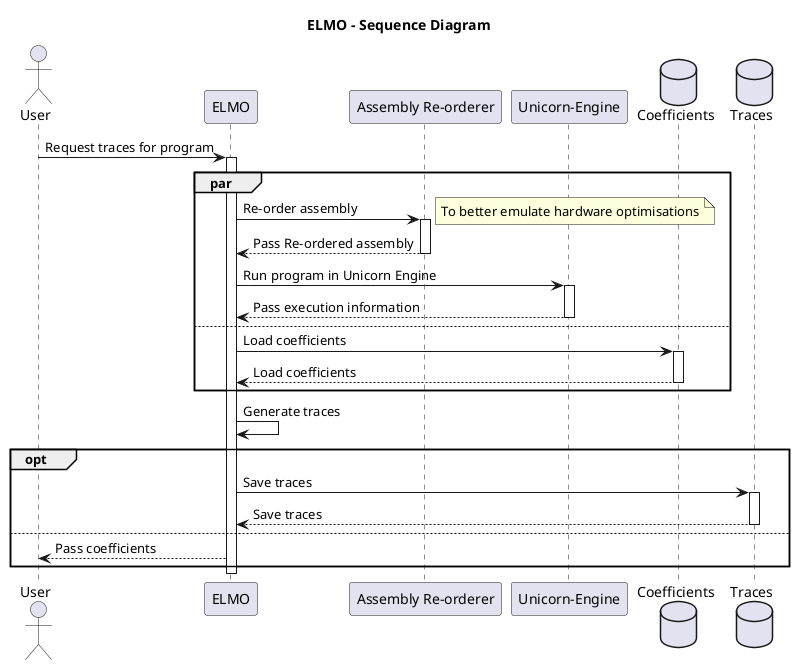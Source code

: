 @startuml

title "ELMO - Sequence Diagram"

actor User

User -> ELMO : Request traces for program
activate ELMO

par
    ELMO -> "Assembly Re-orderer" : Re-order assembly
    note right: To better emulate hardware optimisations
    activate "Assembly Re-orderer"
    ELMO <-- "Assembly Re-orderer" : Pass Re-ordered assembly
    deactivate "Assembly Re-orderer"

    ELMO -> "Unicorn-Engine" : Run program in Unicorn Engine
    activate "Unicorn-Engine"
    ELMO <-- "Unicorn-Engine" : Pass execution information
    deactivate "Unicorn-Engine"
else
    database "Coefficients" as Coefficients
    database "Traces" as Traces

    ELMO -> Coefficients : Load coefficients
    activate Coefficients
    ELMO <-- Coefficients : Load coefficients
    deactivate Coefficients
end

ELMO -> ELMO : Generate traces

opt
    ELMO -> Traces : Save traces
    activate Traces
    ELMO <-- Traces : Save traces
    deactivate Traces
else
    User <-- ELMO : Pass coefficients
end

deactivate ELMO

@enduml
